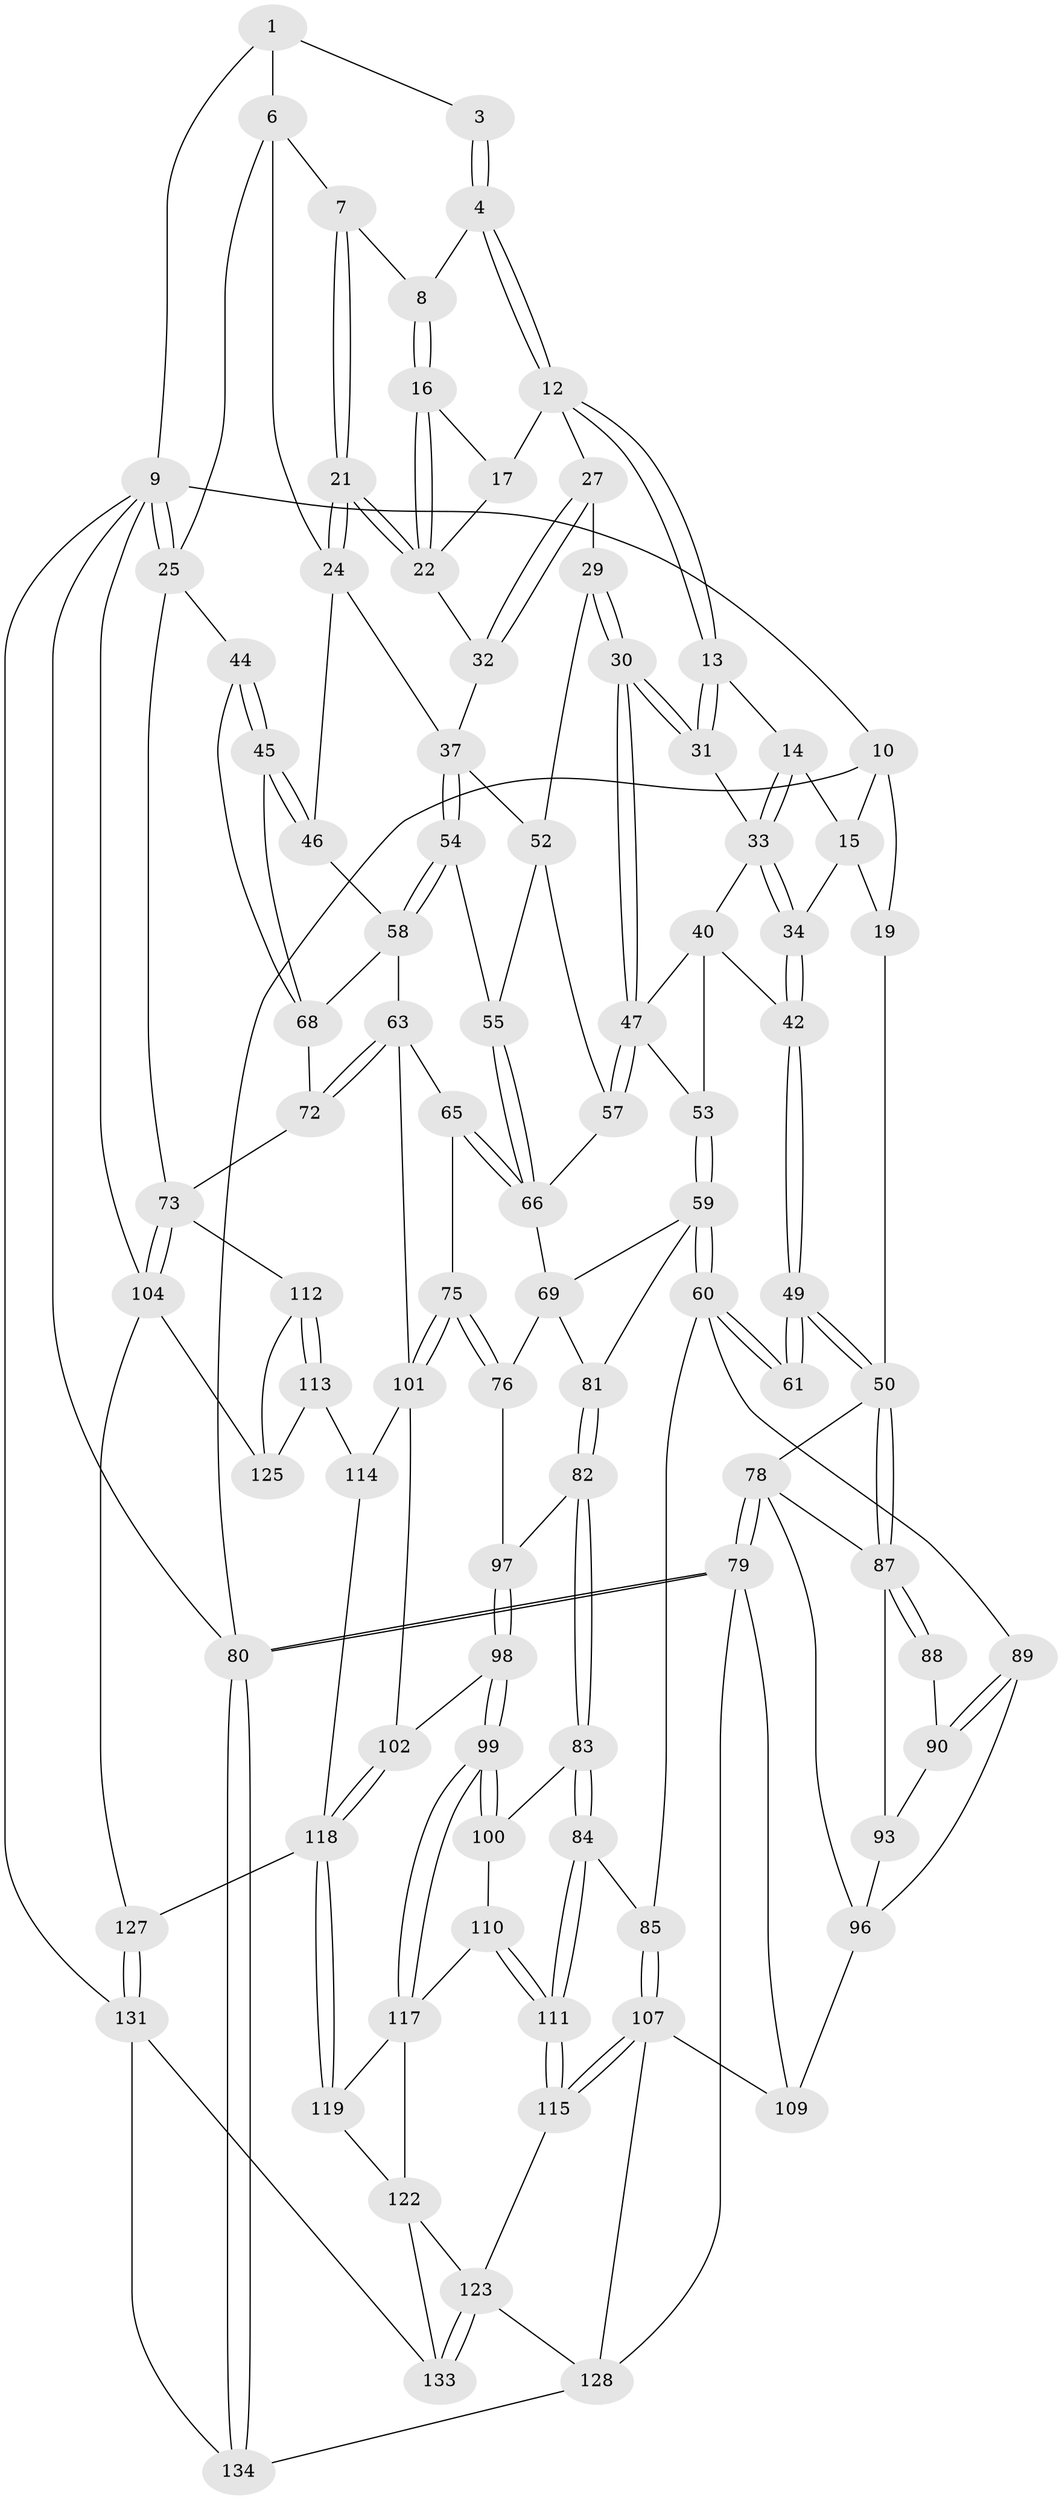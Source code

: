 // original degree distribution, {3: 0.029850746268656716, 6: 0.2462686567164179, 4: 0.23134328358208955, 5: 0.4925373134328358}
// Generated by graph-tools (version 1.1) at 2025/11/02/27/25 16:11:57]
// undirected, 93 vertices, 214 edges
graph export_dot {
graph [start="1"]
  node [color=gray90,style=filled];
  1 [pos="+0.9198236516290558+0.06569512905505305",super="+2"];
  3 [pos="+0.5922896243530039+0"];
  4 [pos="+0.597581428594572+0",super="+5"];
  6 [pos="+0.9305293730087365+0.1196198959100501",super="+23"];
  7 [pos="+0.8930914471050786+0.14242858050973572"];
  8 [pos="+0.8022069704674641+0.1108222460422091"];
  9 [pos="+1+0",super="+103"];
  10 [pos="+0+0",super="+11"];
  12 [pos="+0.5924439496792157+0",super="+18"];
  13 [pos="+0.4983075444693009+0.1322752216176642"];
  14 [pos="+0.3010633543790008+0.16173171981361517"];
  15 [pos="+0.2767043724578654+0.08827682945851655",super="+20"];
  16 [pos="+0.8034049797672572+0.15932352127377342"];
  17 [pos="+0.6948492815223906+0.17712932914482443"];
  19 [pos="+0+0"];
  21 [pos="+0.8332783605219296+0.21828694944177857"];
  22 [pos="+0.827854152978326+0.21283098452873633",super="+26"];
  24 [pos="+0.8367770504613422+0.22602207369449684",super="+36"];
  25 [pos="+1+0.31121072764877145",super="+43"];
  27 [pos="+0.6844749114950873+0.19654138580413222",super="+28"];
  29 [pos="+0.5252619777921673+0.27770444809443884"];
  30 [pos="+0.522493474170754+0.2780394224412498"];
  31 [pos="+0.5133641951962495+0.24566747892516946"];
  32 [pos="+0.7265190532408998+0.27244872106692763",super="+39"];
  33 [pos="+0.28572125275574617+0.1936989065242349",super="+35"];
  34 [pos="+0.12573352584126543+0.2476915773804914"];
  37 [pos="+0.7512722655264477+0.33420976054551993",super="+38"];
  40 [pos="+0.3288079789211551+0.31099122703290233",super="+41"];
  42 [pos="+0.13372947539361948+0.33620116337593947"];
  44 [pos="+1+0.38941350314848955"];
  45 [pos="+1+0.3863643944350044"];
  46 [pos="+0.9170189855003947+0.3400202868622514"];
  47 [pos="+0.4977907437378784+0.36136183496489926",super="+48"];
  49 [pos="+0.1331040791748253+0.3391807268073882"];
  50 [pos="+0+0.45300362035775693",super="+51"];
  52 [pos="+0.6802675360920006+0.329610456471272",super="+56"];
  53 [pos="+0.3465256630307256+0.40802525329430583"];
  54 [pos="+0.7510908479992249+0.3959984950901851"];
  55 [pos="+0.7017983307281781+0.41515440000736836"];
  57 [pos="+0.5237199754743559+0.4033251482251324"];
  58 [pos="+0.7632925332833265+0.40871128443011023",super="+62"];
  59 [pos="+0.2939223446008172+0.47806539745000504",super="+70"];
  60 [pos="+0.2340765599726496+0.5001908676629107",super="+86"];
  61 [pos="+0.17904771979746664+0.4664473475467993"];
  63 [pos="+0.7721864360088321+0.609102374549877",super="+64"];
  65 [pos="+0.6676497496599592+0.5545665127539928"];
  66 [pos="+0.6587854698908923+0.5324048325995978",super="+67"];
  68 [pos="+0.7940252267699413+0.4378796147080023",super="+71"];
  69 [pos="+0.504999698997085+0.484720326210477",super="+77"];
  72 [pos="+0.8370563371931947+0.6455955782193646"];
  73 [pos="+1+0.9967370619013047",super="+74"];
  75 [pos="+0.5455099734566692+0.5999469829134593"];
  76 [pos="+0.49964710979569243+0.567738480656979"];
  78 [pos="+0+0.7527918465227137",super="+95"];
  79 [pos="+0+0.9193191680609657",super="+116"];
  80 [pos="+0+1"];
  81 [pos="+0.3566378538535251+0.5296774188143593"];
  82 [pos="+0.3796377786786618+0.6030937266397511"];
  83 [pos="+0.3340503063791769+0.6665810123032705"];
  84 [pos="+0.3222098498107319+0.666626813641245"];
  85 [pos="+0.275894587459978+0.658969213843792"];
  87 [pos="+0+0.49264528308430106",super="+92"];
  88 [pos="+0.09329175958438661+0.5095970349705417"];
  89 [pos="+0.16869775901638398+0.6433897920986319"];
  90 [pos="+0.0963046234375521+0.6298485633439496",super="+91"];
  93 [pos="+0.04133002021812686+0.5818703994540557",super="+94"];
  96 [pos="+0.025783983207309163+0.6772493829567867",super="+106"];
  97 [pos="+0.46822795644788595+0.5970260272661319"];
  98 [pos="+0.436412256155987+0.7118203282505591"];
  99 [pos="+0.4279057450207309+0.7145267357040943"];
  100 [pos="+0.34585319583389995+0.6744684992311872"];
  101 [pos="+0.5800966249903665+0.7098324799482723",super="+105"];
  102 [pos="+0.4745208684811722+0.7238564269329587"];
  104 [pos="+1+1",super="+126"];
  107 [pos="+0.23626850185479448+0.7876912200262786",super="+108"];
  109 [pos="+0.13697349856413168+0.7797475368360457"];
  110 [pos="+0.3472684806406557+0.7638573054636443"];
  111 [pos="+0.3238505883262457+0.7846966399953097"];
  112 [pos="+0.8677205099688995+0.755871660025889"];
  113 [pos="+0.6440347890430105+0.7754043549835848"];
  114 [pos="+0.6132948680503792+0.7592316334588874"];
  115 [pos="+0.29136895865188117+0.846147385100052"];
  117 [pos="+0.4132464666467278+0.7517252142995523",super="+120"];
  118 [pos="+0.5003552222232674+0.8716053172557011",super="+121"];
  119 [pos="+0.482328657869594+0.8780380206520481"];
  122 [pos="+0.3319406253945735+0.8659234052020709",super="+130"];
  123 [pos="+0.30698037764141844+0.8704009288605021",super="+124"];
  125 [pos="+0.693629288247756+0.8398561491347042"];
  127 [pos="+0.6099175703683262+0.9384642403079073"];
  128 [pos="+0.17389159389254552+0.9717922467935619",super="+129"];
  131 [pos="+0.6182217197991188+1",super="+132"];
  133 [pos="+0.44059329322689617+1"];
  134 [pos="+0.13677727676535403+1"];
  1 -- 6;
  1 -- 3;
  1 -- 9;
  3 -- 4;
  3 -- 4;
  4 -- 12;
  4 -- 12;
  4 -- 8;
  6 -- 7;
  6 -- 24;
  6 -- 25;
  7 -- 8;
  7 -- 21;
  7 -- 21;
  8 -- 16;
  8 -- 16;
  9 -- 10;
  9 -- 25;
  9 -- 25;
  9 -- 80;
  9 -- 131;
  9 -- 104;
  10 -- 19;
  10 -- 80;
  10 -- 15;
  12 -- 13;
  12 -- 13;
  12 -- 17;
  12 -- 27;
  13 -- 14;
  13 -- 31;
  13 -- 31;
  14 -- 15;
  14 -- 33;
  14 -- 33;
  15 -- 34;
  15 -- 19;
  16 -- 17;
  16 -- 22;
  16 -- 22;
  17 -- 22;
  19 -- 50;
  21 -- 22;
  21 -- 22;
  21 -- 24;
  21 -- 24;
  22 -- 32;
  24 -- 37;
  24 -- 46;
  25 -- 73;
  25 -- 44;
  27 -- 32 [weight=2];
  27 -- 32;
  27 -- 29;
  29 -- 30;
  29 -- 30;
  29 -- 52;
  30 -- 31;
  30 -- 31;
  30 -- 47;
  30 -- 47;
  31 -- 33;
  32 -- 37;
  33 -- 34;
  33 -- 34;
  33 -- 40;
  34 -- 42;
  34 -- 42;
  37 -- 54;
  37 -- 54;
  37 -- 52;
  40 -- 42;
  40 -- 53;
  40 -- 47;
  42 -- 49;
  42 -- 49;
  44 -- 45;
  44 -- 45;
  44 -- 68;
  45 -- 46;
  45 -- 46;
  45 -- 68;
  46 -- 58;
  47 -- 57;
  47 -- 57;
  47 -- 53;
  49 -- 50;
  49 -- 50;
  49 -- 61;
  49 -- 61;
  50 -- 87;
  50 -- 87;
  50 -- 78;
  52 -- 57;
  52 -- 55;
  53 -- 59;
  53 -- 59;
  54 -- 55;
  54 -- 58;
  54 -- 58;
  55 -- 66;
  55 -- 66;
  57 -- 66;
  58 -- 68;
  58 -- 63;
  59 -- 60;
  59 -- 60;
  59 -- 81;
  59 -- 69;
  60 -- 61;
  60 -- 61;
  60 -- 89;
  60 -- 85;
  63 -- 72;
  63 -- 72;
  63 -- 65;
  63 -- 101;
  65 -- 66;
  65 -- 66;
  65 -- 75;
  66 -- 69;
  68 -- 72;
  69 -- 81;
  69 -- 76;
  72 -- 73;
  73 -- 104;
  73 -- 104;
  73 -- 112;
  75 -- 76;
  75 -- 76;
  75 -- 101;
  75 -- 101;
  76 -- 97;
  78 -- 79;
  78 -- 79;
  78 -- 96;
  78 -- 87;
  79 -- 80;
  79 -- 80;
  79 -- 128;
  79 -- 109;
  80 -- 134;
  80 -- 134;
  81 -- 82;
  81 -- 82;
  82 -- 83;
  82 -- 83;
  82 -- 97;
  83 -- 84;
  83 -- 84;
  83 -- 100;
  84 -- 85;
  84 -- 111;
  84 -- 111;
  85 -- 107;
  85 -- 107;
  87 -- 88;
  87 -- 88;
  87 -- 93;
  88 -- 90;
  89 -- 90;
  89 -- 90;
  89 -- 96;
  90 -- 93;
  93 -- 96;
  96 -- 109;
  97 -- 98;
  97 -- 98;
  98 -- 99;
  98 -- 99;
  98 -- 102;
  99 -- 100;
  99 -- 100;
  99 -- 117;
  99 -- 117;
  100 -- 110;
  101 -- 102;
  101 -- 114;
  102 -- 118;
  102 -- 118;
  104 -- 125;
  104 -- 127;
  107 -- 115;
  107 -- 115;
  107 -- 128;
  107 -- 109;
  110 -- 111;
  110 -- 111;
  110 -- 117;
  111 -- 115;
  111 -- 115;
  112 -- 113;
  112 -- 113;
  112 -- 125;
  113 -- 114;
  113 -- 125;
  114 -- 118;
  115 -- 123;
  117 -- 122;
  117 -- 119;
  118 -- 119;
  118 -- 119;
  118 -- 127;
  119 -- 122;
  122 -- 123;
  122 -- 133;
  123 -- 133;
  123 -- 133;
  123 -- 128;
  127 -- 131;
  127 -- 131;
  128 -- 134;
  131 -- 133;
  131 -- 134;
}
